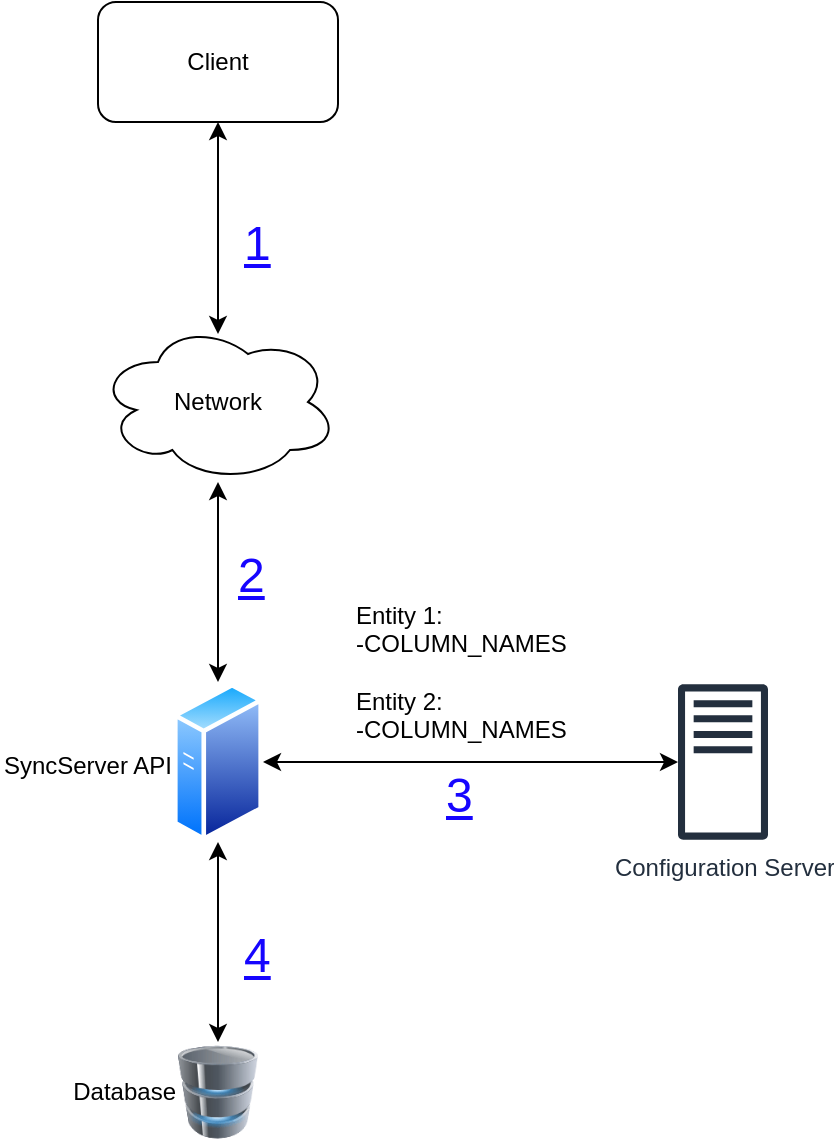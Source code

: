 <mxfile version="12.1.7" type="device" pages="1"><diagram id="Yntuld6MpBGu7zbzFq4T" name="Page-1"><mxGraphModel dx="782" dy="497" grid="1" gridSize="10" guides="1" tooltips="1" connect="1" arrows="1" fold="1" page="1" pageScale="1" pageWidth="850" pageHeight="1100" math="0" shadow="0"><root><mxCell id="0"/><mxCell id="1" parent="0"/><mxCell id="Jd_0bVZfdbhJz3mcWF54-7" style="edgeStyle=orthogonalEdgeStyle;rounded=0;orthogonalLoop=1;jettySize=auto;html=1;entryX=0.5;entryY=0.075;entryDx=0;entryDy=0;entryPerimeter=0;startArrow=classic;startFill=1;" edge="1" parent="1" source="Jd_0bVZfdbhJz3mcWF54-1" target="Jd_0bVZfdbhJz3mcWF54-2"><mxGeometry relative="1" as="geometry"/></mxCell><mxCell id="Jd_0bVZfdbhJz3mcWF54-1" value="Client" style="rounded=1;whiteSpace=wrap;html=1;" vertex="1" parent="1"><mxGeometry x="290" y="50" width="120" height="60" as="geometry"/></mxCell><mxCell id="Jd_0bVZfdbhJz3mcWF54-8" style="edgeStyle=orthogonalEdgeStyle;rounded=0;orthogonalLoop=1;jettySize=auto;html=1;entryX=0.5;entryY=0;entryDx=0;entryDy=0;startArrow=classic;startFill=1;" edge="1" parent="1" source="Jd_0bVZfdbhJz3mcWF54-2" target="Jd_0bVZfdbhJz3mcWF54-3"><mxGeometry relative="1" as="geometry"/></mxCell><mxCell id="Jd_0bVZfdbhJz3mcWF54-2" value="Network" style="ellipse;shape=cloud;whiteSpace=wrap;html=1;" vertex="1" parent="1"><mxGeometry x="290" y="210" width="120" height="80" as="geometry"/></mxCell><mxCell id="Jd_0bVZfdbhJz3mcWF54-10" style="edgeStyle=orthogonalEdgeStyle;rounded=0;orthogonalLoop=1;jettySize=auto;html=1;entryX=0.5;entryY=0;entryDx=0;entryDy=0;startArrow=classic;startFill=1;" edge="1" parent="1" source="Jd_0bVZfdbhJz3mcWF54-3" target="Jd_0bVZfdbhJz3mcWF54-9"><mxGeometry relative="1" as="geometry"/></mxCell><mxCell id="Jd_0bVZfdbhJz3mcWF54-3" value="SyncServer API" style="aspect=fixed;perimeter=ellipsePerimeter;html=1;align=right;shadow=0;dashed=0;spacingTop=3;image;image=img/lib/active_directory/generic_server.svg;labelPosition=left;verticalLabelPosition=middle;verticalAlign=middle;" vertex="1" parent="1"><mxGeometry x="327.5" y="390" width="45" height="80" as="geometry"/></mxCell><mxCell id="Jd_0bVZfdbhJz3mcWF54-6" style="edgeStyle=orthogonalEdgeStyle;rounded=0;orthogonalLoop=1;jettySize=auto;html=1;entryX=1;entryY=0.5;entryDx=0;entryDy=0;startArrow=classic;startFill=1;" edge="1" parent="1" source="Jd_0bVZfdbhJz3mcWF54-4" target="Jd_0bVZfdbhJz3mcWF54-3"><mxGeometry relative="1" as="geometry"/></mxCell><mxCell id="Jd_0bVZfdbhJz3mcWF54-4" value="Configuration Server" style="outlineConnect=0;fontColor=#232F3E;gradientColor=none;fillColor=#232F3E;strokeColor=none;dashed=0;verticalLabelPosition=bottom;verticalAlign=top;align=center;html=1;fontSize=12;fontStyle=0;aspect=fixed;pointerEvents=1;shape=mxgraph.aws4.traditional_server;" vertex="1" parent="1"><mxGeometry x="580" y="391" width="45" height="78" as="geometry"/></mxCell><mxCell id="Jd_0bVZfdbhJz3mcWF54-5" value="Entity 1:&lt;br&gt;-COLUMN_NAMES&lt;br&gt;&lt;br&gt;Entity 2:&lt;br&gt;-COLUMN_NAMES" style="text;html=1;strokeColor=none;fillColor=none;align=left;verticalAlign=middle;whiteSpace=wrap;rounded=0;" vertex="1" parent="1"><mxGeometry x="416.5" y="340" width="120" height="90" as="geometry"/></mxCell><mxCell id="Jd_0bVZfdbhJz3mcWF54-9" value="Database" style="image;html=1;labelBackgroundColor=#ffffff;image=img/lib/clip_art/computers/Database_128x128.png;labelPosition=left;verticalLabelPosition=middle;align=right;verticalAlign=middle;" vertex="1" parent="1"><mxGeometry x="330" y="570" width="40" height="50" as="geometry"/></mxCell><mxCell id="Jd_0bVZfdbhJz3mcWF54-11" value="&lt;font style=&quot;font-size: 24px&quot;&gt;&lt;u&gt;1&lt;/u&gt;&lt;/font&gt;" style="text;html=1;resizable=0;points=[];autosize=1;align=left;verticalAlign=top;spacingTop=-4;fontColor=#1605FF;" vertex="1" parent="1"><mxGeometry x="361" y="154" width="30" height="20" as="geometry"/></mxCell><mxCell id="Jd_0bVZfdbhJz3mcWF54-12" value="&lt;font style=&quot;font-size: 24px&quot;&gt;&lt;u&gt;3&lt;/u&gt;&lt;/font&gt;" style="text;html=1;resizable=0;points=[];autosize=1;align=left;verticalAlign=top;spacingTop=-4;fontColor=#1605FF;" vertex="1" parent="1"><mxGeometry x="461.5" y="430" width="30" height="20" as="geometry"/></mxCell><mxCell id="Jd_0bVZfdbhJz3mcWF54-13" value="&lt;font style=&quot;font-size: 24px&quot;&gt;&lt;u&gt;2&lt;/u&gt;&lt;/font&gt;" style="text;html=1;resizable=0;points=[];autosize=1;align=left;verticalAlign=top;spacingTop=-4;fontColor=#1605FF;" vertex="1" parent="1"><mxGeometry x="357.5" y="320" width="30" height="20" as="geometry"/></mxCell><mxCell id="Jd_0bVZfdbhJz3mcWF54-14" value="&lt;font style=&quot;font-size: 24px&quot;&gt;&lt;u&gt;4&lt;/u&gt;&lt;/font&gt;" style="text;html=1;resizable=0;points=[];autosize=1;align=left;verticalAlign=top;spacingTop=-4;fontColor=#1605FF;" vertex="1" parent="1"><mxGeometry x="361" y="510" width="30" height="20" as="geometry"/></mxCell></root></mxGraphModel></diagram></mxfile>